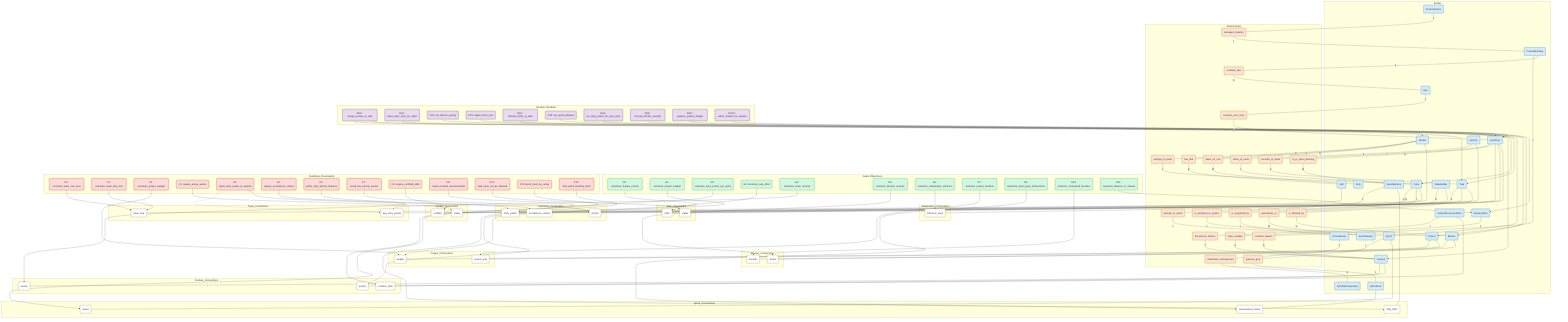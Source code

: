 %% Mermaid.js Graph for SCRUM Optimization Model
graph TD

    %% --- 1. STYLE DEFINITIONS ---
    classDef entity fill:#D6EAF8,stroke:#3498DB,stroke-width:2px;
    classDef attribute fill:#FFFFFF,stroke:#333,stroke-width:1px;
    classDef relation fill:#FAE5D3,stroke:#E67E22,stroke-width:2px,color:#333;
    classDef goal fill:#D5F5E3,stroke:#2ECC71,stroke-width:2px,color:#333;
    classDef condition fill:#FADBD8,stroke:#E74C3C,stroke-width:2px,color:#333;
    classDef dv fill:#E8DAEF,stroke:#8E44AD,stroke-width:2px,color:#333;

    %% --- 2. NODE DECLARATIONS ---

    %% Entities (from Entities.csv)
    subgraph "Entities"
        E0("Project"); E1("Team"); E2("Worker"); E3("Feature"); E4("Skill"); E5("Role"); E6("ProductOwner"); E7("ScrumMaster"); E8("ProductBacklog"); E9("Sprint"); E12("SprintReview"); E13("SprintRetrospective"); E14("SprintBacklog"); E15("SprintGoal"); E16("Epic"); E17("UserStory"); E18("Task"); E20("Blocker"); E21("Stakeholder"); E22("Velocity"); E23("ReleasePlan"); E26("FeatureDocumentation");
    end

    %% Relations (from Relationships.csv)
    subgraph "Relationships"
        R1("is_assigned_to_project"); R2("belongs_to_team"); R3("has_skill"); R4("takes_on_role"); R5("manages_backlog"); R6("is_supported_by"); R7("contains_feature"); R8("contains_epic"); R9("contains_user_story"); R10("consists_of_tasks"); R11("is_in_sprint_backlog"); R12("belongs_to_sprint"); R13("pursues_goal"); R15("documents_feature"); R16("is_blocked_by"); R17("participates_in"); R18("moderates_retrospective"); R19("refers_to_team"); R20("plans_release");
    end

    %% Goals (from Goals.csv)
    subgraph "Goals (Objectives)"
        G0("G0: maximize_feature_priority"); G1("G1: minimize_project_budget"); G2("G2: maximize_story_points_per_sprint"); G3("G3: minimize_task_effort"); G4("G4: maximize_team_velocity"); G5("G5: minimize_blocker_severity"); G6("G6: maximize_stakeholder_influence"); G7("G7: minimize_project_duration"); G9("G9: maximize_sprint_goal_achievement"); G10("G10: minimize_unresolved_blockers"); G11("G11: maximize_features_in_release");
    end

    %% Conditions (from Conditions.csv)
    subgraph "Conditions (Constraints)"
        C0("C0: constrain_team_size_max"); C1("C1: constrain_team_size_min"); C2("C2: constrain_project_budget"); C3("C3: require_active_worker"); C4("C4: sprint_story_points_le_velocity"); C5("C5: require_acceptance_criteria"); C6("C6: prefer_high_priority_features"); C7("C7: avoid_low_priority_stories"); C8("C8: require_certified_skills"); C9("C9: require_feature_documentation"); C10("C10: task_must_not_be_blocked"); C11("C11: sprint_must_be_active"); C12("C12: limit_sprint_backlog_effort");
    end

    %% Decision Variables (from DecisionVariables.csv)
    subgraph "Decision Variables"
        DV0("DV0: assign_worker_to_task"); DV1("DV1: select_user_story_for_sprint"); DV2("DV2: set_feature_priority"); DV3("DV3: adjust_team_size"); DV4("DV4: allocate_effort_to_task"); DV5("DV5: set_sprint_duration"); DV6("DV6: set_story_points_for_user_story"); DV8("DV8: choose_blocker_severity"); DV9("DV9: approve_project_budget"); DV10("DV10: select_feature_for_release");
    end
    
    %% --- 3. APPLYING STYLES ---
    class E0,E1,E2,E3,E4,E5,E6,E7,E8,E9,E12,E13,E14,E15,E16,E17,E18,E20,E21,E22,E23,E26 entity;
    class R1,R2,R3,R4,R5,R6,R7,R8,R9,R10,R11,R12,R13,R15,R16,R17,R18,R19,R20 relation;
    class G0,G1,G2,G3,G4,G5,G6,G7,G9,G10,G11 goal;
    class C0,C1,C2,C3,C4,C5,C6,C7,C8,C9,C10,C11,C12 condition;
    class DV0,DV1,DV2,DV3,DV4,DV5,DV6,DV8,DV9,DV10 dv;
    
    %% --- 4. CONNECTIONS ---

    %% Entity Relationships
    E1 -- "1..N" --- R1 -- "1" --- E0;
    E2 -- "N" --- R2 -- "1" --- E1;
    E2 -- "N" --- R3 -- "M" --- E4;
    E2 -- "N" --- R4 -- "M" --- E5;
    E6 -- "1" --- R5 -- "1" --- E8;
    E1 -- "1" --- R6 -- "1" --- E7;
    E8 -- "1" --- R7 -- "N" --- E3;
    E8 -- "1" --- R8 -- "N" --- E16;
    E16 -- "1" --- R9 -- "N" --- E17;
    E17 -- "1" --- R10 -- "N" --- E18;
    E17 -- "N" --- R11 -- "M" --- E14;
    E14 -- "1" --- R12 -- "1" --- E9;
    E9 -- "1" --- R13 -- "1" --- E15;
    E26 -- "1" --- R15 -- "1" --- E3;
    E18 -- "N" --- R16 -- "M" --- E20;
    E21 -- "N" --- R17 -- "M" --- E12;
    E7 -- "1" --- R18 -- "N" --- E13;
    E22 -- "1" --- R19 -- "1" --- E1;
    E23 -- "1" --- R20 -- "N" --- E3;

    %% Connections for Project (E0)
    subgraph Project_Connections
        E0_budget("budget"); E0_end("project_end");
        G1 --> E0_budget; E0 --- E0_budget;
        G7 --> E0_end; E0 --- E0_end;
        C2 --> E0_budget;
        DV9 --> E0;
    end
    
    %% Connections for Team (E1) and Velocity (E22)
    subgraph Team_Connections
        E1_size("team_size"); E22_avg_sp("avg_story_points");
        C0 --> E1_size; E1 --- E1_size;
        C1 --> E1_size;
        G4 --> E22_avg_sp; E22 --- E22_avg_sp;
        C4 -.-> E22_avg_sp;
        DV3 --> E1;
    end
    
    %% Connections for Worker (E2) and Skill (E4)
    subgraph Worker_Connections
        E2_status("status"); E4_certified("certified");
        C3 --> E2_status; E2 --- E2_status;
        C8 --> E4_certified; E4 --- E4_certified;
    end

    %% Connections for Feature (E3) and ReleasePlan (E23)
    subgraph Feature_Connections
        E3_priority_G0("priority"); E3_priority_C6("priority"); E26_created("creation_date");
        G0 --> E3_priority_G0; E3 --- E3_priority_G0;
        C6 --> E3_priority_C6; E3 --- E3_priority_C6;
        G11 --> E23;
        C9 --> E26_created; E26 --- E26_created;
        DV2 --> E3;
        DV10 --> E23;
    end

    %% Connections for UserStory (E17)
    subgraph UserStory_Connections
        E17_sp("story_points"); E17_ac("acceptance_criteria"); E17_priority("priority");
        G2 --> E17_sp; E17 --- E17_sp;
        C4 --> E17_sp;
        C5 --> E17_ac; E17 --- E17_ac;
        C7 --> E17_priority; E17 --- E17_priority;
        DV1 --> E17;
        DV6 --> E17;
    end

    %% Connections for Task (E18)
    subgraph Task_Connections
        E18_effort("effort"); E18_status("status");
        G3 --> E18_effort; E18 --- E18_effort;
        C10 --> E18_status; E18 --- E18_status;
        DV0 --> E2; DV0 --> E18;
        DV4 --> E18;
    end

    %% Connections for Blocker (E20)
    subgraph Blocker_Connections
        E20_severity("severity"); E20_status("status");
        G5 --> E20_severity; E20 --- E20_severity;
        G10 --> E20_status; E20 --- E20_status;
        DV8 --> E20;
    end

    %% Connections for Sprint (E9), SprintGoal (E15), and SprintBacklog (E14)
    subgraph Sprint_Connections
        E9_status("status"); E15_achieved("achievement_status"); E14_effort("total_effort");
        G9 --> E15_achieved; E15 --- E15_achieved;
        C11 --> E9_status; E9 --- E9_status;
        C12 --> E14_effort; E14 --- E14_effort;
        DV5 --> E9;
    end

    %% Connections for Stakeholder (E21)
    subgraph Stakeholder_Connections
        E21_influence("influence_level");
        G6 --> E21_influence; E21 --- E21_influence;
    end
    
    %% --- 5. APPLYING ATTRIBUTE STYLES (must be last) ---
    class E0_budget,E0_end,E1_size,E22_avg_sp,E2_status,E4_certified,E3_priority_G0,E3_priority_C6,E26_created,E17_sp,E17_ac,E17_priority,E18_effort,E18_status,E20_severity,E20_status,E9_status,E15_achieved,E14_effort,E21_influence attribute;